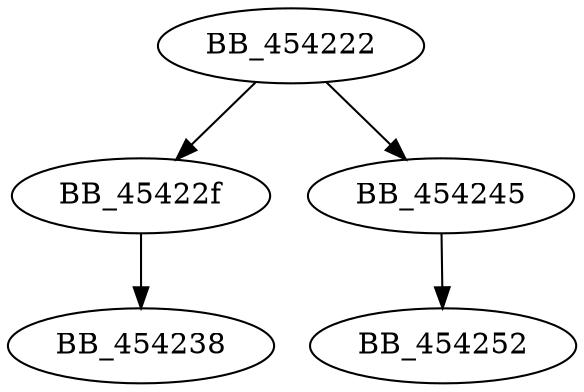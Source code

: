 DiGraph sub_454222{
BB_454222->BB_45422f
BB_454222->BB_454245
BB_45422f->BB_454238
BB_454245->BB_454252
}
